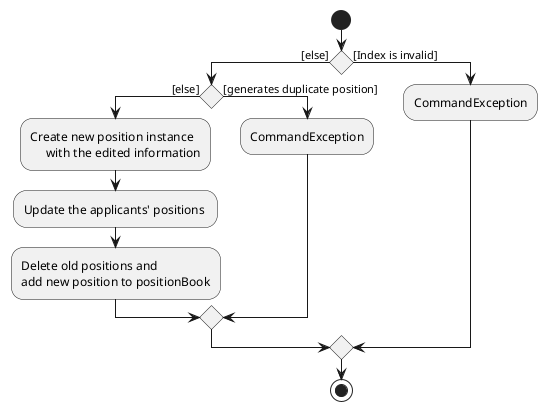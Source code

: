 @startuml
start
if () then ([else])
    if () then ([else])
        :Create new position instance
             with the edited information;
        :Update the applicants' positions ;
        :Delete old positions and
        add new position to positionBook;
    else ([generates duplicate position])
        :CommandException;
    endif
else ([Index is invalid])
    :CommandException;
endif
stop
@enduml
